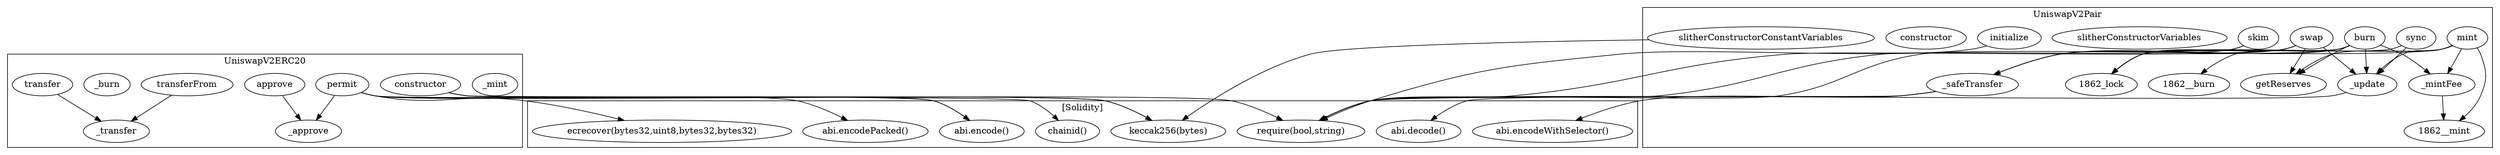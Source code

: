 strict digraph {
subgraph cluster_533_UniswapV2ERC20 {
label = "UniswapV2ERC20"
"533__mint" [label="_mint"]
"533_transferFrom" [label="transferFrom"]
"533_permit" [label="permit"]
"533__transfer" [label="_transfer"]
"533_approve" [label="approve"]
"533__approve" [label="_approve"]
"533_constructor" [label="constructor"]
"533__burn" [label="_burn"]
"533_transfer" [label="transfer"]
"533_permit" -> "533__approve"
"533_transfer" -> "533__transfer"
"533_transferFrom" -> "533__transfer"
"533_approve" -> "533__approve"
}subgraph cluster_1862_UniswapV2Pair {
label = "UniswapV2Pair"
"1862_slitherConstructorConstantVariables" [label="slitherConstructorConstantVariables"]
"1862_skim" [label="skim"]
"1862_getReserves" [label="getReserves"]
"1862__safeTransfer" [label="_safeTransfer"]
"1862__mintFee" [label="_mintFee"]
"1862_burn" [label="burn"]
"1862_sync" [label="sync"]
"1862_swap" [label="swap"]
"1862_slitherConstructorVariables" [label="slitherConstructorVariables"]
"1862__update" [label="_update"]
"1862_mint" [label="mint"]
"1862_constructor" [label="constructor"]
"1862_initialize" [label="initialize"]
"1862_swap" -> "1862_lock"
"1862_sync" -> "1862__update"
"1862_skim" -> "1862_lock"
"1862__mintFee" -> "1862__mint"
"1862_swap" -> "1862__update"
"1862_burn" -> "1862_lock"
"1862_swap" -> "1862_getReserves"
"1862_swap" -> "1862__safeTransfer"
"1862_mint" -> "1862__update"
"1862_mint" -> "1862_lock"
"1862_sync" -> "1862_lock"
"1862_mint" -> "1862_getReserves"
"1862_burn" -> "1862_getReserves"
"1862_skim" -> "1862__safeTransfer"
"1862_mint" -> "1862__mintFee"
"1862_mint" -> "1862__mint"
"1862_burn" -> "1862__burn"
"1862_burn" -> "1862__mintFee"
"1862_burn" -> "1862__update"
"1862_burn" -> "1862__safeTransfer"
}subgraph cluster_solidity {
label = "[Solidity]"
"abi.encodeWithSelector()" 
"abi.encode()" 
"require(bool,string)" 
"abi.decode()" 
"keccak256(bytes)" 
"ecrecover(bytes32,uint8,bytes32,bytes32)" 
"abi.encodePacked()" 
"chainid()" 
"1862_initialize" -> "require(bool,string)"
"1862_burn" -> "require(bool,string)"
"533_constructor" -> "keccak256(bytes)"
"1862__safeTransfer" -> "require(bool,string)"
"533_permit" -> "require(bool,string)"
"533_permit" -> "abi.encode()"
"533_permit" -> "ecrecover(bytes32,uint8,bytes32,bytes32)"
"533_constructor" -> "abi.encode()"
"533_permit" -> "abi.encodePacked()"
"533_constructor" -> "chainid()"
"1862__safeTransfer" -> "abi.decode()"
"1862__safeTransfer" -> "abi.encodeWithSelector()"
"1862_mint" -> "require(bool,string)"
"1862_slitherConstructorConstantVariables" -> "keccak256(bytes)"
"1862__update" -> "require(bool,string)"
"1862_swap" -> "require(bool,string)"
"533_permit" -> "keccak256(bytes)"
}
}